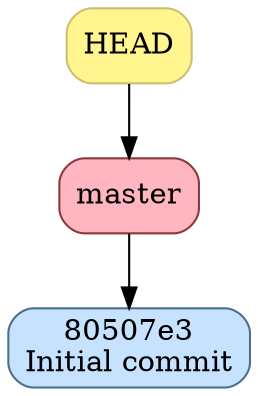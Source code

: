 digraph "git history" {
    node [shape="box", style="rounded,filled", color="skyblue4", fillcolor="slategray1"];
	"master" [color="indianred4", fillcolor="lightpink", label="master"];
	"master" -> "80507e3";
	"HEAD" [color="lightgoldenrod3", fillcolor="khaki1", label="HEAD"];
	"HEAD" -> "master";

	"80507e3" [label="80507e3\nInitial commit"];
}
